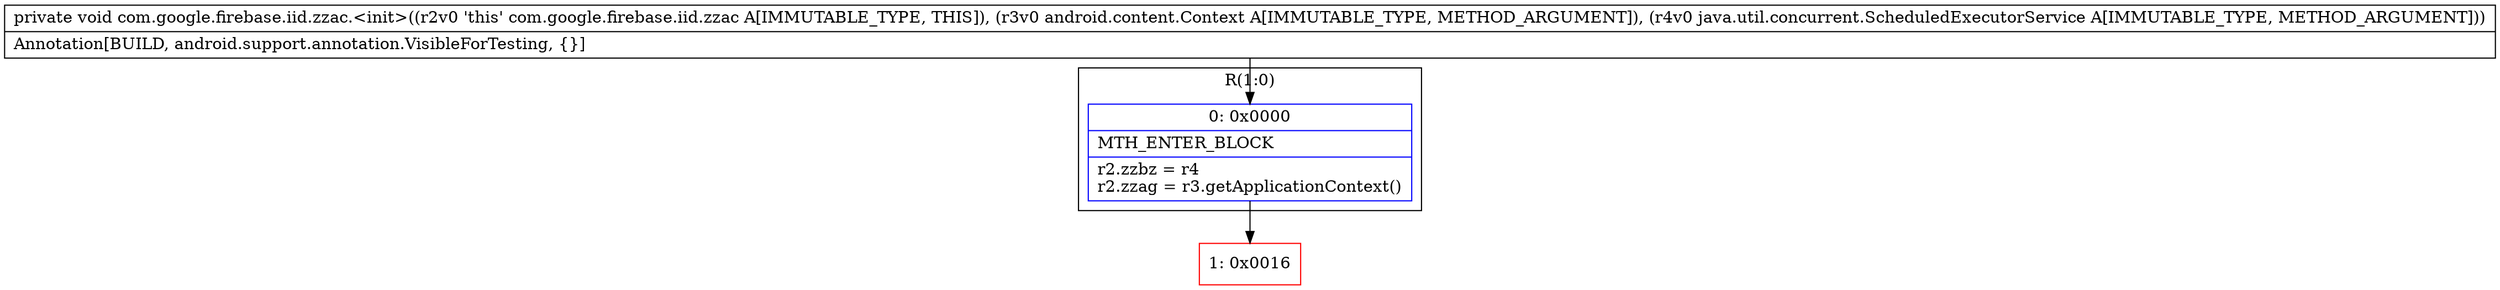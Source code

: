 digraph "CFG forcom.google.firebase.iid.zzac.\<init\>(Landroid\/content\/Context;Ljava\/util\/concurrent\/ScheduledExecutorService;)V" {
subgraph cluster_Region_702913883 {
label = "R(1:0)";
node [shape=record,color=blue];
Node_0 [shape=record,label="{0\:\ 0x0000|MTH_ENTER_BLOCK\l|r2.zzbz = r4\lr2.zzag = r3.getApplicationContext()\l}"];
}
Node_1 [shape=record,color=red,label="{1\:\ 0x0016}"];
MethodNode[shape=record,label="{private void com.google.firebase.iid.zzac.\<init\>((r2v0 'this' com.google.firebase.iid.zzac A[IMMUTABLE_TYPE, THIS]), (r3v0 android.content.Context A[IMMUTABLE_TYPE, METHOD_ARGUMENT]), (r4v0 java.util.concurrent.ScheduledExecutorService A[IMMUTABLE_TYPE, METHOD_ARGUMENT]))  | Annotation[BUILD, android.support.annotation.VisibleForTesting, \{\}]\l}"];
MethodNode -> Node_0;
Node_0 -> Node_1;
}

